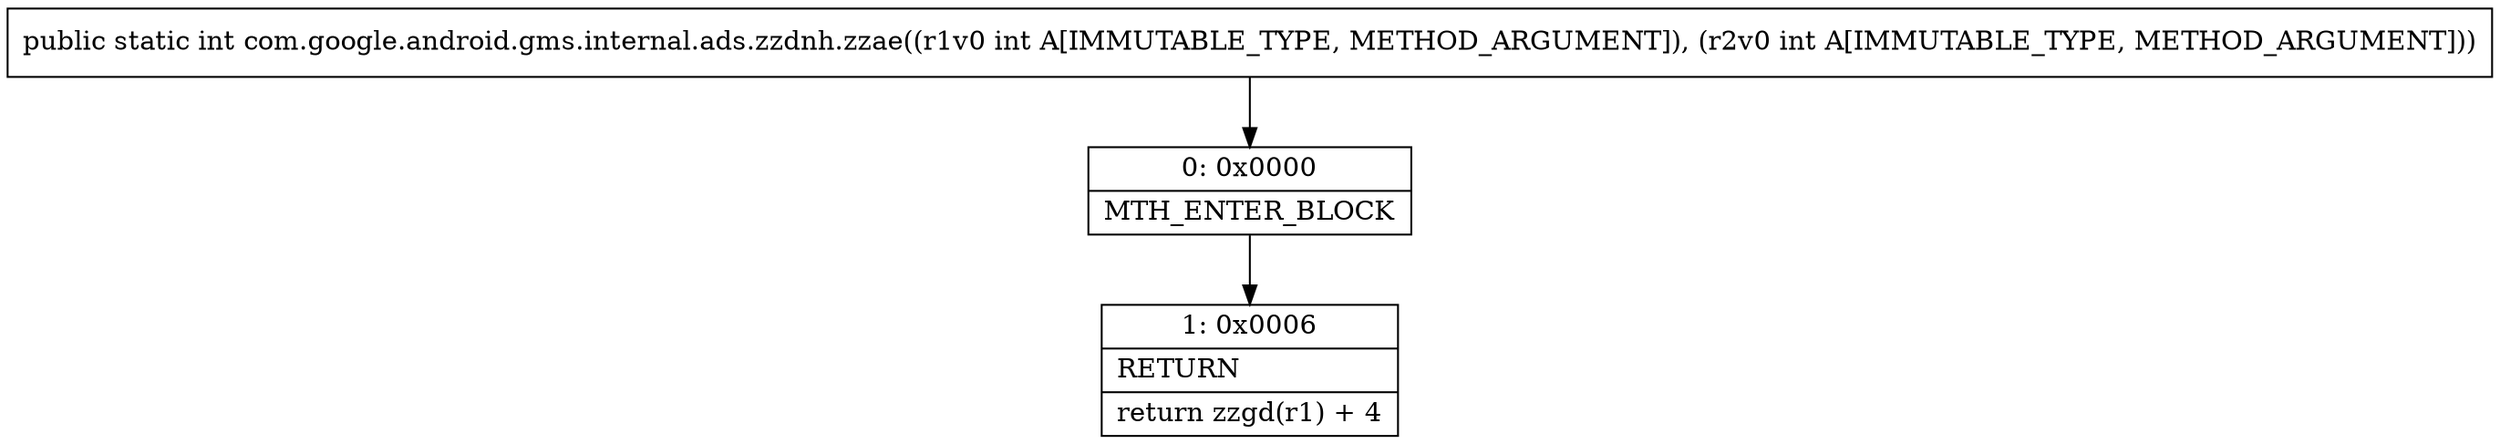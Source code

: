 digraph "CFG forcom.google.android.gms.internal.ads.zzdnh.zzae(II)I" {
Node_0 [shape=record,label="{0\:\ 0x0000|MTH_ENTER_BLOCK\l}"];
Node_1 [shape=record,label="{1\:\ 0x0006|RETURN\l|return zzgd(r1) + 4\l}"];
MethodNode[shape=record,label="{public static int com.google.android.gms.internal.ads.zzdnh.zzae((r1v0 int A[IMMUTABLE_TYPE, METHOD_ARGUMENT]), (r2v0 int A[IMMUTABLE_TYPE, METHOD_ARGUMENT])) }"];
MethodNode -> Node_0;
Node_0 -> Node_1;
}

